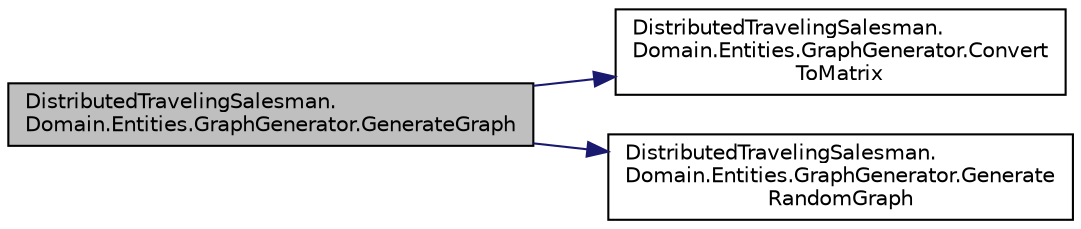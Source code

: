 digraph "DistributedTravelingSalesman.Domain.Entities.GraphGenerator.GenerateGraph"
{
 // INTERACTIVE_SVG=YES
 // LATEX_PDF_SIZE
  edge [fontname="Helvetica",fontsize="10",labelfontname="Helvetica",labelfontsize="10"];
  node [fontname="Helvetica",fontsize="10",shape=record];
  rankdir="LR";
  Node1 [label="DistributedTravelingSalesman.\lDomain.Entities.GraphGenerator.GenerateGraph",height=0.2,width=0.4,color="black", fillcolor="grey75", style="filled", fontcolor="black",tooltip=" "];
  Node1 -> Node2 [color="midnightblue",fontsize="10",style="solid",fontname="Helvetica"];
  Node2 [label="DistributedTravelingSalesman.\lDomain.Entities.GraphGenerator.Convert\lToMatrix",height=0.2,width=0.4,color="black", fillcolor="white", style="filled",URL="$class_distributed_traveling_salesman_1_1_domain_1_1_entities_1_1_graph_generator.html#afea15d91c7052bb0cc485e2726515584",tooltip=" "];
  Node1 -> Node3 [color="midnightblue",fontsize="10",style="solid",fontname="Helvetica"];
  Node3 [label="DistributedTravelingSalesman.\lDomain.Entities.GraphGenerator.Generate\lRandomGraph",height=0.2,width=0.4,color="black", fillcolor="white", style="filled",URL="$class_distributed_traveling_salesman_1_1_domain_1_1_entities_1_1_graph_generator.html#adf4581a535215e69ebdc4be4cf46edce",tooltip=" "];
}
